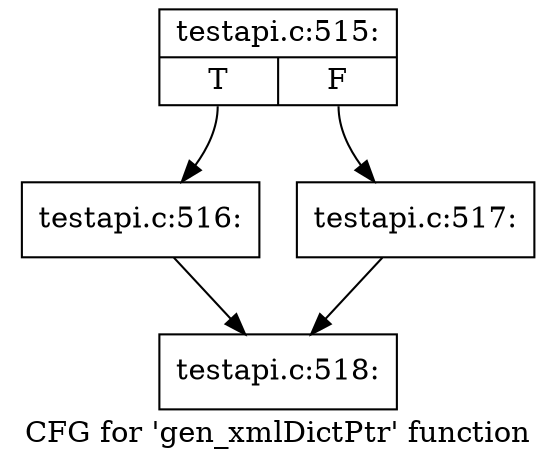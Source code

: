 digraph "CFG for 'gen_xmlDictPtr' function" {
	label="CFG for 'gen_xmlDictPtr' function";

	Node0x44ea1d0 [shape=record,label="{testapi.c:515:|{<s0>T|<s1>F}}"];
	Node0x44ea1d0:s0 -> Node0x44eadb0;
	Node0x44ea1d0:s1 -> Node0x44eae00;
	Node0x44eadb0 [shape=record,label="{testapi.c:516:}"];
	Node0x44eadb0 -> Node0x44ea220;
	Node0x44eae00 [shape=record,label="{testapi.c:517:}"];
	Node0x44eae00 -> Node0x44ea220;
	Node0x44ea220 [shape=record,label="{testapi.c:518:}"];
}
